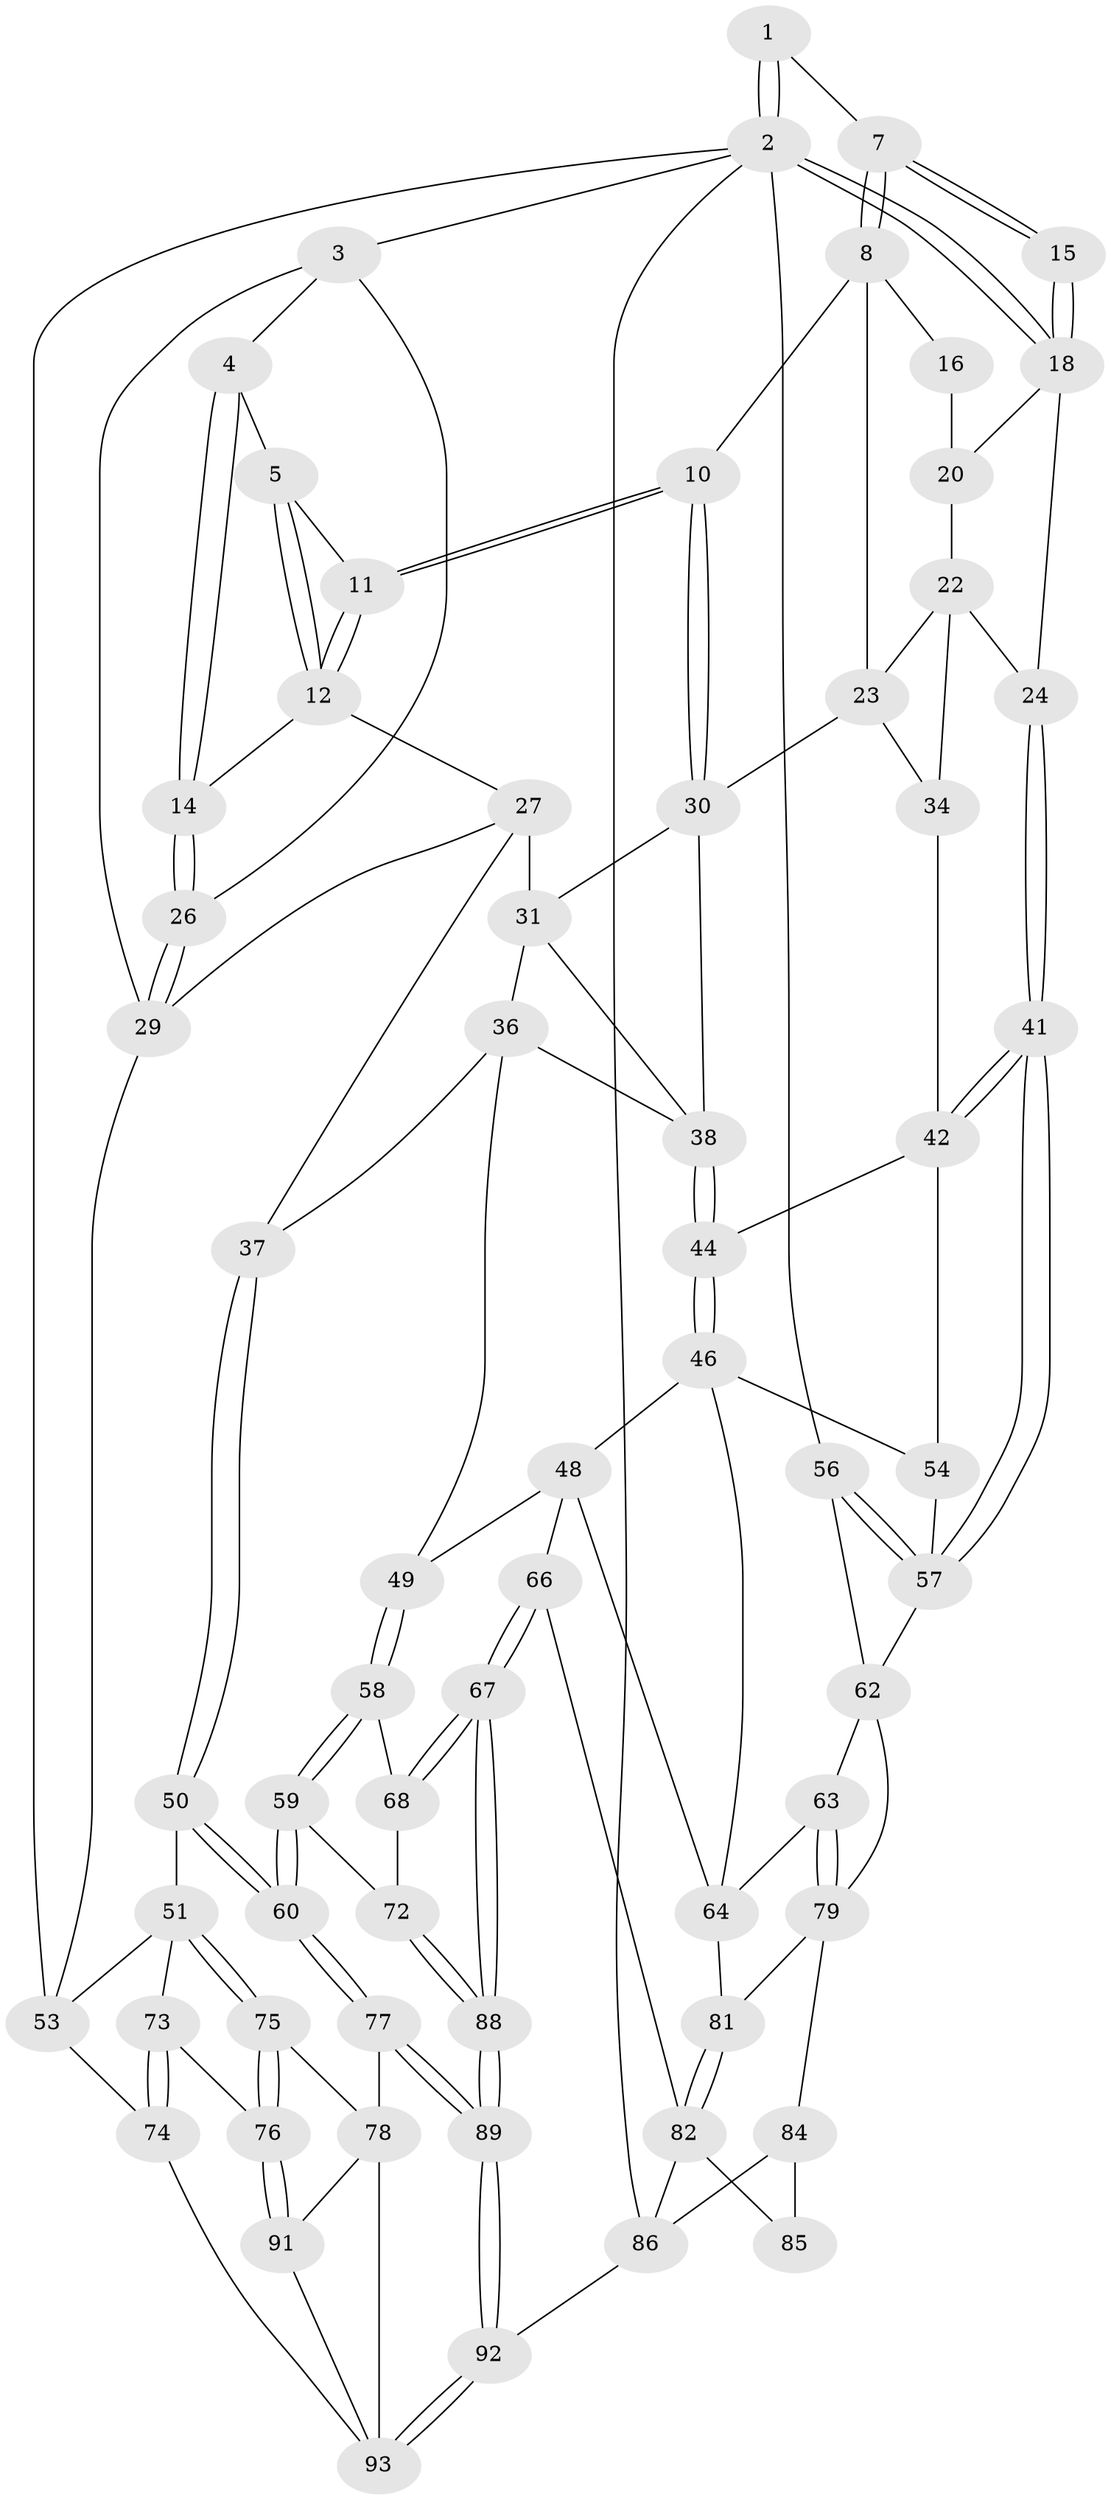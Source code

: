 // original degree distribution, {3: 0.031578947368421054, 6: 0.22105263157894736, 4: 0.23157894736842105, 5: 0.5157894736842106}
// Generated by graph-tools (version 1.1) at 2025/11/02/27/25 16:11:59]
// undirected, 66 vertices, 149 edges
graph export_dot {
graph [start="1"]
  node [color=gray90,style=filled];
  1 [pos="+0.7568197781014084+0"];
  2 [pos="+1+0",super="+55"];
  3 [pos="+0+0"];
  4 [pos="+0.1526775064466413+0"];
  5 [pos="+0.5445858630172274+0",super="+6"];
  7 [pos="+0.8161214700257564+0.02127269604265978"];
  8 [pos="+0.816650563367519+0.02780112691927373",super="+9"];
  10 [pos="+0.6761150367565697+0.21119136233738375"];
  11 [pos="+0.6686506098760531+0.19435217987094527"];
  12 [pos="+0.517009003869649+0.02554424214145223",super="+13"];
  14 [pos="+0.3491177002588979+0.12306241131098374"];
  15 [pos="+0.9440891025564861+0.044481980211221635"];
  16 [pos="+0.821039093184433+0.03093917634888858",super="+17"];
  18 [pos="+1+0",super="+19"];
  20 [pos="+0.9417780518426131+0.0940384941080048",super="+21"];
  22 [pos="+0.9154611841926605+0.22650793029428765",super="+25"];
  23 [pos="+0.7960318351213678+0.1837699183004716",super="+32"];
  24 [pos="+1+0.21767982766699853"];
  26 [pos="+0.20554095215963536+0.24113303190450677"];
  27 [pos="+0.47753045849265746+0.22905588241714647",super="+28"];
  29 [pos="+0.18221608904546013+0.3502856715287121",super="+40"];
  30 [pos="+0.6674229633063196+0.22607944662015134",super="+33"];
  31 [pos="+0.57602793527076+0.283822089143177",super="+35"];
  34 [pos="+0.8853961683687476+0.36674177393443413"];
  36 [pos="+0.5000750065394001+0.4946709456691075",super="+45"];
  37 [pos="+0.36723019315894967+0.4859194479476888"];
  38 [pos="+0.7720718108059438+0.4187517554829295",super="+39"];
  41 [pos="+1+0.5157004609243359"];
  42 [pos="+0.9983297826149928+0.4922862392963791",super="+43"];
  44 [pos="+0.8113018875846926+0.5128564092550902"];
  46 [pos="+0.8303226658535247+0.5734218956004187",super="+47"];
  48 [pos="+0.6770555125118298+0.6327879639559462",super="+65"];
  49 [pos="+0.5817031887304308+0.5837464169511005"];
  50 [pos="+0.3487488982107295+0.5431182563151019"];
  51 [pos="+0.1570967888899662+0.6852461692910121",super="+52"];
  53 [pos="+0+0.5193099806140811",super="+71"];
  54 [pos="+0.8615246708508248+0.5793967834267219"];
  56 [pos="+1+1"];
  57 [pos="+1+0.632096602650819",super="+61"];
  58 [pos="+0.5391805348041145+0.6718706460090745"];
  59 [pos="+0.3870772171830665+0.7727682448238004"];
  60 [pos="+0.3529064368755199+0.7734857609305905"];
  62 [pos="+0.9220335790472071+0.6813438693057687",super="+70"];
  63 [pos="+0.8797022417556206+0.7432302512184765"];
  64 [pos="+0.8202208602310798+0.7187546240981791",super="+69"];
  66 [pos="+0.6723372913568314+0.8423808432177506"];
  67 [pos="+0.638019445845101+0.860106807234002"];
  68 [pos="+0.560336129850593+0.7416962071431705"];
  72 [pos="+0.4870160998881944+0.8417280030751597"];
  73 [pos="+0.11686642906085792+0.7531277191010698"];
  74 [pos="+0+1"];
  75 [pos="+0.19151664530040594+0.7135378845611159"];
  76 [pos="+0.16818096282579184+0.8622040058747695"];
  77 [pos="+0.34642248263796177+0.7781516696168842"];
  78 [pos="+0.34145300896478864+0.7804609940197329",super="+90"];
  79 [pos="+0.8792728438236521+0.7854790990081021",super="+80"];
  81 [pos="+0.8457293052399334+0.8117406439233203"];
  82 [pos="+0.7892027663627922+0.8862961040932009",super="+83"];
  84 [pos="+0.8789307257031059+0.8589121784100026",super="+87"];
  85 [pos="+0.8411811903877854+0.8878781394648741"];
  86 [pos="+1+1",super="+95"];
  88 [pos="+0.5739543115884865+0.9405257211789815"];
  89 [pos="+0.5381275353222938+1"];
  91 [pos="+0.1697241768451387+0.9328368611114172"];
  92 [pos="+0.535260403498657+1"];
  93 [pos="+0.3887253654248634+1",super="+94"];
  1 -- 2;
  1 -- 2;
  1 -- 7;
  2 -- 3;
  2 -- 18;
  2 -- 18;
  2 -- 56;
  2 -- 86;
  2 -- 53;
  3 -- 4;
  3 -- 26;
  3 -- 29;
  4 -- 5;
  4 -- 14;
  4 -- 14;
  5 -- 12;
  5 -- 12;
  5 -- 11;
  7 -- 8;
  7 -- 8;
  7 -- 15;
  7 -- 15;
  8 -- 16;
  8 -- 10;
  8 -- 23;
  10 -- 11;
  10 -- 11;
  10 -- 30;
  10 -- 30;
  11 -- 12;
  11 -- 12;
  12 -- 27;
  12 -- 14;
  14 -- 26;
  14 -- 26;
  15 -- 18;
  15 -- 18;
  16 -- 20 [weight=2];
  18 -- 24;
  18 -- 20;
  20 -- 22;
  22 -- 23;
  22 -- 24;
  22 -- 34;
  23 -- 34;
  23 -- 30;
  24 -- 41;
  24 -- 41;
  26 -- 29;
  26 -- 29;
  27 -- 31;
  27 -- 29;
  27 -- 37;
  29 -- 53 [weight=2];
  30 -- 31;
  30 -- 38;
  31 -- 36;
  31 -- 38;
  34 -- 42;
  36 -- 37;
  36 -- 49;
  36 -- 38;
  37 -- 50;
  37 -- 50;
  38 -- 44;
  38 -- 44;
  41 -- 42;
  41 -- 42;
  41 -- 57;
  41 -- 57;
  42 -- 54;
  42 -- 44;
  44 -- 46;
  44 -- 46;
  46 -- 54;
  46 -- 48;
  46 -- 64;
  48 -- 49;
  48 -- 66;
  48 -- 64;
  49 -- 58;
  49 -- 58;
  50 -- 51;
  50 -- 60;
  50 -- 60;
  51 -- 75;
  51 -- 75;
  51 -- 73;
  51 -- 53;
  53 -- 74;
  54 -- 57;
  56 -- 57;
  56 -- 57;
  56 -- 62;
  57 -- 62;
  58 -- 59;
  58 -- 59;
  58 -- 68;
  59 -- 60;
  59 -- 60;
  59 -- 72;
  60 -- 77;
  60 -- 77;
  62 -- 63;
  62 -- 79;
  63 -- 64;
  63 -- 79;
  63 -- 79;
  64 -- 81;
  66 -- 67;
  66 -- 67;
  66 -- 82;
  67 -- 68;
  67 -- 68;
  67 -- 88;
  67 -- 88;
  68 -- 72;
  72 -- 88;
  72 -- 88;
  73 -- 74;
  73 -- 74;
  73 -- 76;
  74 -- 93;
  75 -- 76;
  75 -- 76;
  75 -- 78;
  76 -- 91;
  76 -- 91;
  77 -- 78;
  77 -- 89;
  77 -- 89;
  78 -- 91;
  78 -- 93;
  79 -- 81;
  79 -- 84;
  81 -- 82;
  81 -- 82;
  82 -- 85;
  82 -- 86;
  84 -- 85 [weight=2];
  84 -- 86;
  86 -- 92;
  88 -- 89;
  88 -- 89;
  89 -- 92;
  89 -- 92;
  91 -- 93;
  92 -- 93;
  92 -- 93;
}
